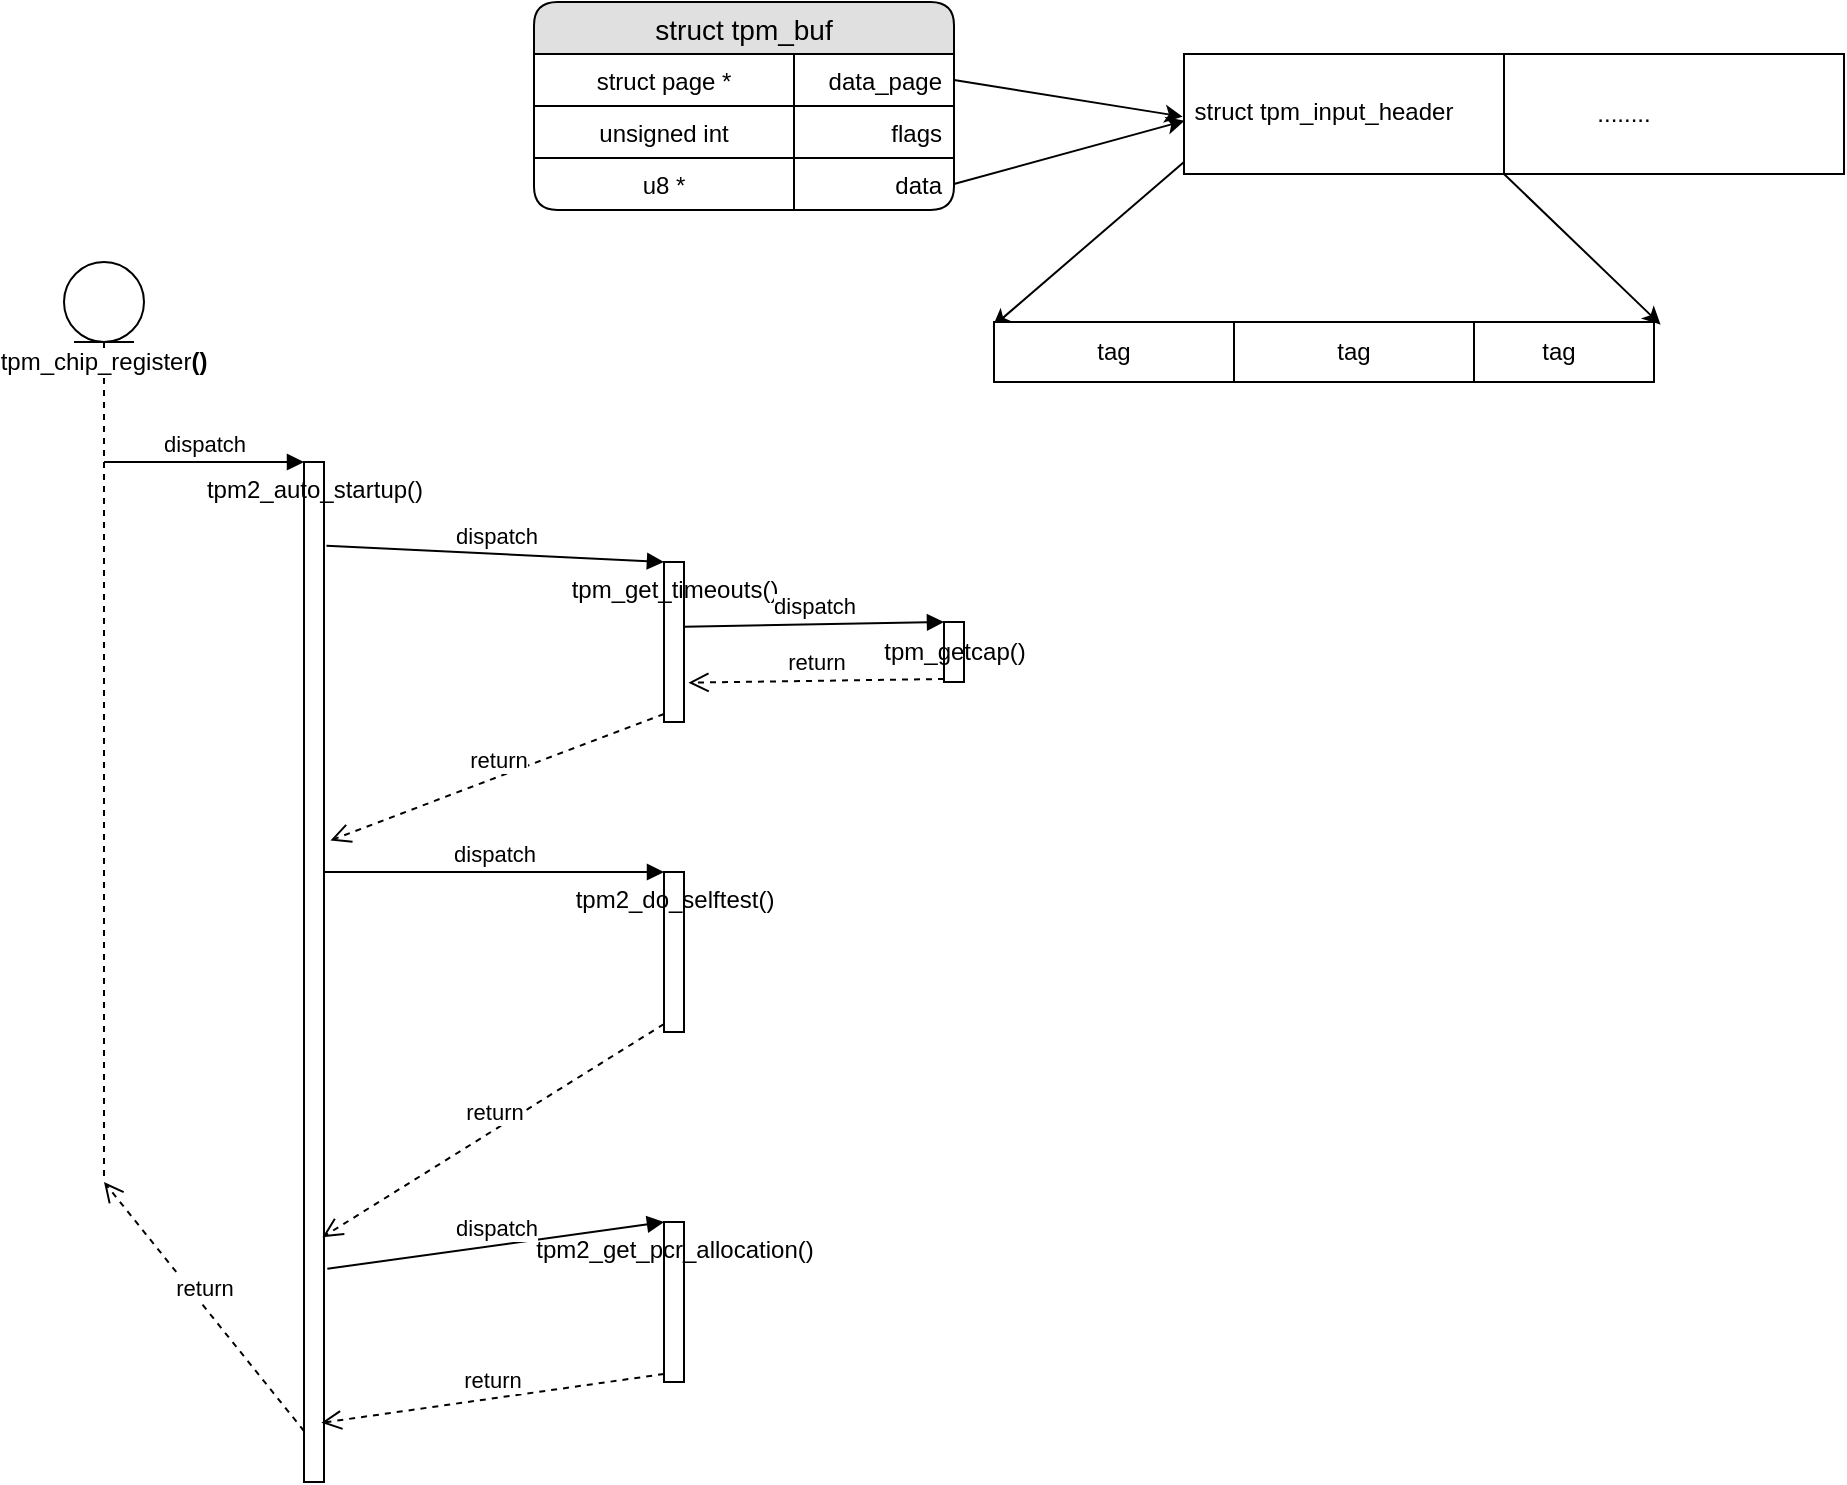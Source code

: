 <mxfile version="12.0.2" type="github" pages="1"><diagram name="Page-1" id="13e1069c-82ec-6db2-03f1-153e76fe0fe0"><mxGraphModel dx="928" dy="590" grid="1" gridSize="10" guides="1" tooltips="1" connect="1" arrows="1" fold="1" page="1" pageScale="1" pageWidth="1100" pageHeight="850" background="#ffffff" math="0" shadow="0"><root><mxCell id="0"/><mxCell id="1" parent="0"/><mxCell id="Mt0ZXmhcroYEEl3PlKNf-1" value="tpm_chip_register&lt;b&gt;()&lt;/b&gt;" style="shape=umlLifeline;participant=umlEntity;perimeter=lifelinePerimeter;whiteSpace=wrap;html=1;container=1;collapsible=0;recursiveResize=0;verticalAlign=top;spacingTop=36;labelBackgroundColor=#ffffff;outlineConnect=0;" vertex="1" parent="1"><mxGeometry x="190" y="160" width="40" height="460" as="geometry"/></mxCell><mxCell id="Mt0ZXmhcroYEEl3PlKNf-6" value="tpm2_auto_startup()" style="html=1;points=[];perimeter=orthogonalPerimeter;verticalAlign=top;" vertex="1" parent="1"><mxGeometry x="310" y="260" width="10" height="510" as="geometry"/></mxCell><mxCell id="Mt0ZXmhcroYEEl3PlKNf-7" value="dispatch" style="html=1;verticalAlign=bottom;endArrow=block;entryX=0;entryY=0;" edge="1" target="Mt0ZXmhcroYEEl3PlKNf-6" parent="1" source="Mt0ZXmhcroYEEl3PlKNf-1"><mxGeometry relative="1" as="geometry"><mxPoint x="215" y="260.0" as="sourcePoint"/></mxGeometry></mxCell><mxCell id="Mt0ZXmhcroYEEl3PlKNf-8" value="return" style="html=1;verticalAlign=bottom;endArrow=open;dashed=1;endSize=8;exitX=0;exitY=0.95;" edge="1" source="Mt0ZXmhcroYEEl3PlKNf-6" parent="1" target="Mt0ZXmhcroYEEl3PlKNf-1"><mxGeometry relative="1" as="geometry"><mxPoint x="240" y="336" as="targetPoint"/></mxGeometry></mxCell><mxCell id="Mt0ZXmhcroYEEl3PlKNf-9" value="tpm_get_timeouts()" style="html=1;points=[];perimeter=orthogonalPerimeter;verticalAlign=top;" vertex="1" parent="1"><mxGeometry x="490" y="310" width="10" height="80" as="geometry"/></mxCell><mxCell id="Mt0ZXmhcroYEEl3PlKNf-10" value="dispatch" style="html=1;verticalAlign=bottom;endArrow=block;entryX=0;entryY=0;exitX=1.122;exitY=0.082;exitDx=0;exitDy=0;exitPerimeter=0;" edge="1" target="Mt0ZXmhcroYEEl3PlKNf-9" parent="1" source="Mt0ZXmhcroYEEl3PlKNf-6"><mxGeometry relative="1" as="geometry"><mxPoint x="330" y="280" as="sourcePoint"/></mxGeometry></mxCell><mxCell id="Mt0ZXmhcroYEEl3PlKNf-11" value="return" style="html=1;verticalAlign=bottom;endArrow=open;dashed=1;endSize=8;exitX=0;exitY=0.95;entryX=1.322;entryY=0.371;entryDx=0;entryDy=0;entryPerimeter=0;" edge="1" source="Mt0ZXmhcroYEEl3PlKNf-9" parent="1" target="Mt0ZXmhcroYEEl3PlKNf-6"><mxGeometry relative="1" as="geometry"><mxPoint x="330" y="356" as="targetPoint"/></mxGeometry></mxCell><mxCell id="Mt0ZXmhcroYEEl3PlKNf-14" value="tpm2_do_selftest()" style="html=1;points=[];perimeter=orthogonalPerimeter;verticalAlign=top;" vertex="1" parent="1"><mxGeometry x="490" y="465" width="10" height="80" as="geometry"/></mxCell><mxCell id="Mt0ZXmhcroYEEl3PlKNf-15" value="dispatch" style="html=1;verticalAlign=bottom;endArrow=block;entryX=0;entryY=0;" edge="1" target="Mt0ZXmhcroYEEl3PlKNf-14" parent="1" source="Mt0ZXmhcroYEEl3PlKNf-6"><mxGeometry relative="1" as="geometry"><mxPoint x="320" y="425" as="sourcePoint"/></mxGeometry></mxCell><mxCell id="Mt0ZXmhcroYEEl3PlKNf-16" value="return" style="html=1;verticalAlign=bottom;endArrow=open;dashed=1;endSize=8;exitX=0;exitY=0.95;entryX=0.922;entryY=0.76;entryDx=0;entryDy=0;entryPerimeter=0;" edge="1" source="Mt0ZXmhcroYEEl3PlKNf-14" parent="1" target="Mt0ZXmhcroYEEl3PlKNf-6"><mxGeometry relative="1" as="geometry"><mxPoint x="420" y="501" as="targetPoint"/></mxGeometry></mxCell><mxCell id="Mt0ZXmhcroYEEl3PlKNf-17" value="tpm2_get_pcr_allocation()" style="html=1;points=[];perimeter=orthogonalPerimeter;verticalAlign=top;align=center;" vertex="1" parent="1"><mxGeometry x="490" y="640" width="10" height="80" as="geometry"/></mxCell><mxCell id="Mt0ZXmhcroYEEl3PlKNf-18" value="dispatch" style="html=1;verticalAlign=bottom;endArrow=block;entryX=0;entryY=0;exitX=1.167;exitY=0.791;exitDx=0;exitDy=0;exitPerimeter=0;" edge="1" target="Mt0ZXmhcroYEEl3PlKNf-17" parent="1" source="Mt0ZXmhcroYEEl3PlKNf-6"><mxGeometry relative="1" as="geometry"><mxPoint x="420" y="640" as="sourcePoint"/></mxGeometry></mxCell><mxCell id="Mt0ZXmhcroYEEl3PlKNf-19" value="return" style="html=1;verticalAlign=bottom;endArrow=open;dashed=1;endSize=8;exitX=0;exitY=0.95;entryX=0.867;entryY=0.942;entryDx=0;entryDy=0;entryPerimeter=0;" edge="1" source="Mt0ZXmhcroYEEl3PlKNf-17" parent="1" target="Mt0ZXmhcroYEEl3PlKNf-6"><mxGeometry relative="1" as="geometry"><mxPoint x="420" y="716" as="targetPoint"/></mxGeometry></mxCell><mxCell id="Mt0ZXmhcroYEEl3PlKNf-22" value="tpm_getcap()" style="html=1;points=[];perimeter=orthogonalPerimeter;" vertex="1" parent="1"><mxGeometry x="630" y="340" width="10" height="30" as="geometry"/></mxCell><mxCell id="Mt0ZXmhcroYEEl3PlKNf-23" value="dispatch" style="html=1;verticalAlign=bottom;endArrow=block;entryX=0;entryY=0;exitX=1.022;exitY=0.404;exitDx=0;exitDy=0;exitPerimeter=0;" edge="1" target="Mt0ZXmhcroYEEl3PlKNf-22" parent="1" source="Mt0ZXmhcroYEEl3PlKNf-9"><mxGeometry relative="1" as="geometry"><mxPoint x="560" y="320" as="sourcePoint"/></mxGeometry></mxCell><mxCell id="Mt0ZXmhcroYEEl3PlKNf-24" value="return" style="html=1;verticalAlign=bottom;endArrow=open;dashed=1;endSize=8;exitX=0;exitY=0.95;entryX=1.222;entryY=0.754;entryDx=0;entryDy=0;entryPerimeter=0;" edge="1" source="Mt0ZXmhcroYEEl3PlKNf-22" parent="1" target="Mt0ZXmhcroYEEl3PlKNf-9"><mxGeometry relative="1" as="geometry"><mxPoint x="560" y="349" as="targetPoint"/></mxGeometry></mxCell><mxCell id="Mt0ZXmhcroYEEl3PlKNf-78" value="struct tpm_buf" style="swimlane;fontStyle=0;childLayout=stackLayout;horizontal=1;startSize=26;fillColor=#e0e0e0;horizontalStack=0;resizeParent=1;resizeParentMax=0;resizeLast=0;collapsible=1;marginBottom=0;swimlaneFillColor=#ffffff;align=center;fontSize=14;rounded=1;shadow=0;glass=0;comic=0;" vertex="1" parent="1"><mxGeometry x="425" y="30" width="210" height="104" as="geometry"/></mxCell><mxCell id="Mt0ZXmhcroYEEl3PlKNf-79" value="data_page" style="shape=partialRectangle;top=0;left=0;right=0;bottom=1;align=right;verticalAlign=top;fillColor=none;spacingLeft=34;spacingRight=4;overflow=hidden;rotatable=0;points=[[0,0.5],[1,0.5]];portConstraint=eastwest;dropTarget=0;fontSize=12;" vertex="1" parent="Mt0ZXmhcroYEEl3PlKNf-78"><mxGeometry y="26" width="210" height="26" as="geometry"/></mxCell><mxCell id="Mt0ZXmhcroYEEl3PlKNf-80" value="struct page *" style="shape=partialRectangle;top=0;left=0;bottom=0;fillColor=none;align=center;verticalAlign=top;spacingLeft=4;spacingRight=4;overflow=hidden;rotatable=0;points=[];portConstraint=eastwest;part=1;fontSize=12;" vertex="1" connectable="0" parent="Mt0ZXmhcroYEEl3PlKNf-79"><mxGeometry width="130" height="26" as="geometry"/></mxCell><mxCell id="Mt0ZXmhcroYEEl3PlKNf-81" value="flags" style="shape=partialRectangle;top=0;left=0;right=0;bottom=1;align=right;verticalAlign=top;spacingLeft=34;spacingRight=4;overflow=hidden;rotatable=0;points=[[0,0.5],[1,0.5]];portConstraint=eastwest;dropTarget=0;fontSize=12;fillColor=none;" vertex="1" parent="Mt0ZXmhcroYEEl3PlKNf-78"><mxGeometry y="52" width="210" height="26" as="geometry"/></mxCell><mxCell id="Mt0ZXmhcroYEEl3PlKNf-82" value="unsigned int" style="shape=partialRectangle;top=0;left=0;bottom=0;fillColor=none;align=center;verticalAlign=top;spacingLeft=4;spacingRight=4;overflow=hidden;rotatable=0;points=[];portConstraint=eastwest;part=1;fontSize=12;" vertex="1" connectable="0" parent="Mt0ZXmhcroYEEl3PlKNf-81"><mxGeometry width="130" height="26" as="geometry"/></mxCell><mxCell id="Mt0ZXmhcroYEEl3PlKNf-83" value="data" style="shape=partialRectangle;top=0;left=0;right=0;bottom=1;align=right;verticalAlign=top;spacingLeft=34;spacingRight=4;overflow=hidden;rotatable=0;points=[[0,0.5],[1,0.5]];portConstraint=eastwest;dropTarget=0;fontSize=12;fillColor=none;strokeColor=none;" vertex="1" parent="Mt0ZXmhcroYEEl3PlKNf-78"><mxGeometry y="78" width="210" height="26" as="geometry"/></mxCell><mxCell id="Mt0ZXmhcroYEEl3PlKNf-84" value="u8 *" style="shape=partialRectangle;top=0;left=0;bottom=0;fillColor=none;align=center;verticalAlign=top;spacingLeft=4;spacingRight=4;overflow=hidden;rotatable=0;points=[];portConstraint=eastwest;part=1;fontSize=12;" vertex="1" connectable="0" parent="Mt0ZXmhcroYEEl3PlKNf-83"><mxGeometry width="130" height="26" as="geometry"/></mxCell><mxCell id="Mt0ZXmhcroYEEl3PlKNf-91" value="&lt;font color=&quot;#000000&quot;&gt;&lt;/font&gt;" style="verticalLabelPosition=bottom;verticalAlign=top;html=1;shape=mxgraph.basic.rect;fillColor=#ffffff;fillColor2=none;strokeColor=#000000;strokeWidth=1;size=20;indent=5;rounded=0;shadow=0;glass=0;comic=0;fontColor=#FF6666;align=center;" vertex="1" parent="1"><mxGeometry x="750" y="56" width="330" height="60" as="geometry"/></mxCell><mxCell id="Mt0ZXmhcroYEEl3PlKNf-98" style="edgeStyle=none;rounded=0;orthogonalLoop=1;jettySize=auto;html=1;exitX=0;exitY=1;exitDx=0;exitDy=0;entryX=-0.002;entryY=0.078;entryDx=0;entryDy=0;entryPerimeter=0;fontColor=#FF6666;" edge="1" parent="1" source="Mt0ZXmhcroYEEl3PlKNf-93" target="Mt0ZXmhcroYEEl3PlKNf-97"><mxGeometry relative="1" as="geometry"/></mxCell><mxCell id="Mt0ZXmhcroYEEl3PlKNf-93" value="&lt;font color=&quot;#000000&quot;&gt;struct tpm_input_header&lt;/font&gt;" style="shape=partialRectangle;whiteSpace=wrap;html=1;right=0;top=0;bottom=0;fillColor=none;routingCenterX=-0.5;rounded=0;shadow=0;glass=0;comic=0;fontColor=#FF6666;align=center;" vertex="1" parent="1"><mxGeometry x="750" y="60" width="140" height="50" as="geometry"/></mxCell><mxCell id="Mt0ZXmhcroYEEl3PlKNf-99" style="edgeStyle=none;rounded=0;orthogonalLoop=1;jettySize=auto;html=1;exitX=0;exitY=1;exitDx=0;exitDy=0;entryX=1.01;entryY=0.045;entryDx=0;entryDy=0;entryPerimeter=0;fontColor=#FF6666;" edge="1" parent="1" source="Mt0ZXmhcroYEEl3PlKNf-94" target="Mt0ZXmhcroYEEl3PlKNf-97"><mxGeometry relative="1" as="geometry"/></mxCell><mxCell id="Mt0ZXmhcroYEEl3PlKNf-94" value="&lt;font color=&quot;#000000&quot;&gt;........&lt;/font&gt;" style="shape=partialRectangle;whiteSpace=wrap;html=1;right=0;top=0;bottom=0;fillColor=none;routingCenterX=-0.5;rounded=0;shadow=0;glass=0;comic=0;fontColor=#FF6666;align=center;" vertex="1" parent="1"><mxGeometry x="910" y="56" width="120" height="60" as="geometry"/></mxCell><mxCell id="Mt0ZXmhcroYEEl3PlKNf-95" style="rounded=0;orthogonalLoop=1;jettySize=auto;html=1;exitX=1;exitY=0.5;exitDx=0;exitDy=0;entryX=-0.002;entryY=0.522;entryDx=0;entryDy=0;fontColor=#FF6666;entryPerimeter=0;" edge="1" parent="1" source="Mt0ZXmhcroYEEl3PlKNf-79" target="Mt0ZXmhcroYEEl3PlKNf-91"><mxGeometry relative="1" as="geometry"/></mxCell><mxCell id="Mt0ZXmhcroYEEl3PlKNf-96" style="rounded=0;orthogonalLoop=1;jettySize=auto;html=1;exitX=1;exitY=0.5;exitDx=0;exitDy=0;entryX=0.001;entryY=0.556;entryDx=0;entryDy=0;fontColor=#FF6666;entryPerimeter=0;" edge="1" parent="1" source="Mt0ZXmhcroYEEl3PlKNf-83" target="Mt0ZXmhcroYEEl3PlKNf-91"><mxGeometry relative="1" as="geometry"/></mxCell><mxCell id="Mt0ZXmhcroYEEl3PlKNf-97" value="&lt;font color=&quot;#000000&quot;&gt;&lt;/font&gt;" style="verticalLabelPosition=bottom;verticalAlign=top;html=1;shape=mxgraph.basic.rect;fillColor=#ffffff;fillColor2=none;strokeColor=#000000;strokeWidth=1;size=20;indent=5;rounded=0;shadow=0;glass=0;comic=0;fontColor=#FF6666;align=center;" vertex="1" parent="1"><mxGeometry x="655" y="190" width="330" height="30" as="geometry"/></mxCell><mxCell id="Mt0ZXmhcroYEEl3PlKNf-100" value="&lt;font color=&quot;#000000&quot;&gt;tag&lt;br&gt;&lt;/font&gt;" style="shape=partialRectangle;whiteSpace=wrap;html=1;right=0;top=0;bottom=0;fillColor=none;routingCenterX=-0.5;rounded=0;shadow=0;glass=0;comic=0;fontColor=#FF6666;align=center;" vertex="1" parent="1"><mxGeometry x="655" y="190" width="120" height="30" as="geometry"/></mxCell><mxCell id="Mt0ZXmhcroYEEl3PlKNf-101" value="&lt;font color=&quot;#000000&quot;&gt;tag&lt;br&gt;&lt;/font&gt;" style="shape=partialRectangle;whiteSpace=wrap;html=1;right=0;top=0;bottom=0;fillColor=none;routingCenterX=-0.5;rounded=0;shadow=0;glass=0;comic=0;fontColor=#FF6666;align=center;" vertex="1" parent="1"><mxGeometry x="775" y="190" width="120" height="30" as="geometry"/></mxCell><mxCell id="Mt0ZXmhcroYEEl3PlKNf-102" value="&lt;font color=&quot;#000000&quot;&gt;tag&lt;br&gt;&lt;/font&gt;" style="shape=partialRectangle;whiteSpace=wrap;html=1;right=0;top=0;bottom=0;fillColor=none;routingCenterX=-0.5;rounded=0;shadow=0;glass=0;comic=0;fontColor=#FF6666;align=center;" vertex="1" parent="1"><mxGeometry x="895" y="190" width="85" height="30" as="geometry"/></mxCell></root></mxGraphModel></diagram></mxfile>